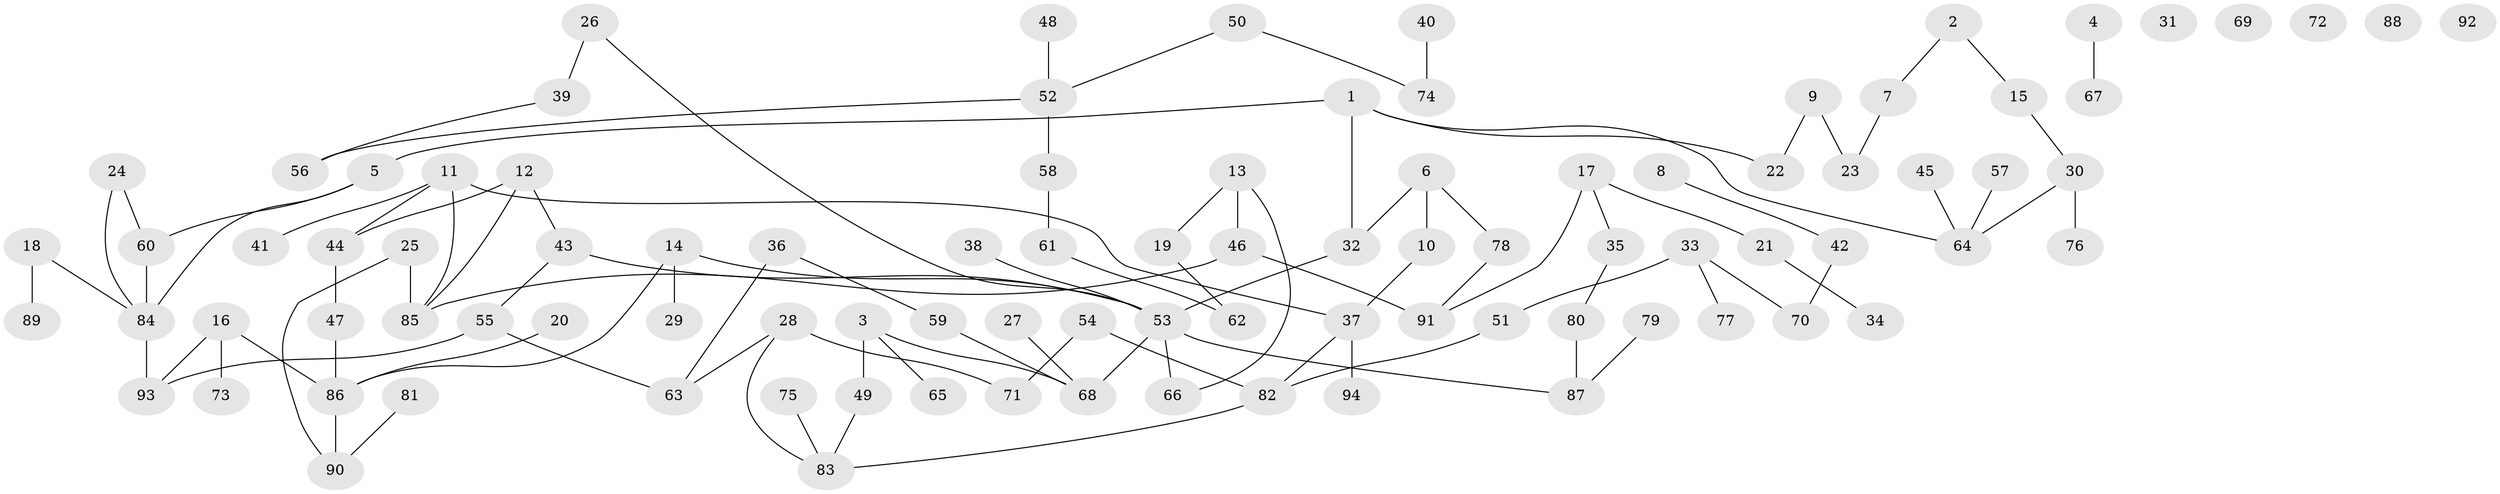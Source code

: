 // coarse degree distribution, {2: 0.375, 3: 0.3125, 5: 0.09375, 1: 0.125, 7: 0.03125, 4: 0.0625}
// Generated by graph-tools (version 1.1) at 2025/35/03/04/25 23:35:50]
// undirected, 94 vertices, 104 edges
graph export_dot {
  node [color=gray90,style=filled];
  1;
  2;
  3;
  4;
  5;
  6;
  7;
  8;
  9;
  10;
  11;
  12;
  13;
  14;
  15;
  16;
  17;
  18;
  19;
  20;
  21;
  22;
  23;
  24;
  25;
  26;
  27;
  28;
  29;
  30;
  31;
  32;
  33;
  34;
  35;
  36;
  37;
  38;
  39;
  40;
  41;
  42;
  43;
  44;
  45;
  46;
  47;
  48;
  49;
  50;
  51;
  52;
  53;
  54;
  55;
  56;
  57;
  58;
  59;
  60;
  61;
  62;
  63;
  64;
  65;
  66;
  67;
  68;
  69;
  70;
  71;
  72;
  73;
  74;
  75;
  76;
  77;
  78;
  79;
  80;
  81;
  82;
  83;
  84;
  85;
  86;
  87;
  88;
  89;
  90;
  91;
  92;
  93;
  94;
  1 -- 5;
  1 -- 22;
  1 -- 32;
  1 -- 64;
  2 -- 7;
  2 -- 15;
  3 -- 49;
  3 -- 65;
  3 -- 68;
  4 -- 67;
  5 -- 60;
  5 -- 84;
  6 -- 10;
  6 -- 32;
  6 -- 78;
  7 -- 23;
  8 -- 42;
  9 -- 22;
  9 -- 23;
  10 -- 37;
  11 -- 37;
  11 -- 41;
  11 -- 44;
  11 -- 85;
  12 -- 43;
  12 -- 44;
  12 -- 85;
  13 -- 19;
  13 -- 46;
  13 -- 66;
  14 -- 29;
  14 -- 53;
  14 -- 86;
  15 -- 30;
  16 -- 73;
  16 -- 86;
  16 -- 93;
  17 -- 21;
  17 -- 35;
  17 -- 91;
  18 -- 84;
  18 -- 89;
  19 -- 62;
  20 -- 86;
  21 -- 34;
  24 -- 60;
  24 -- 84;
  25 -- 85;
  25 -- 90;
  26 -- 39;
  26 -- 53;
  27 -- 68;
  28 -- 63;
  28 -- 71;
  28 -- 83;
  30 -- 64;
  30 -- 76;
  32 -- 53;
  33 -- 51;
  33 -- 70;
  33 -- 77;
  35 -- 80;
  36 -- 59;
  36 -- 63;
  37 -- 82;
  37 -- 94;
  38 -- 53;
  39 -- 56;
  40 -- 74;
  42 -- 70;
  43 -- 53;
  43 -- 55;
  44 -- 47;
  45 -- 64;
  46 -- 85;
  46 -- 91;
  47 -- 86;
  48 -- 52;
  49 -- 83;
  50 -- 52;
  50 -- 74;
  51 -- 82;
  52 -- 56;
  52 -- 58;
  53 -- 66;
  53 -- 68;
  53 -- 87;
  54 -- 71;
  54 -- 82;
  55 -- 63;
  55 -- 93;
  57 -- 64;
  58 -- 61;
  59 -- 68;
  60 -- 84;
  61 -- 62;
  75 -- 83;
  78 -- 91;
  79 -- 87;
  80 -- 87;
  81 -- 90;
  82 -- 83;
  84 -- 93;
  86 -- 90;
}
